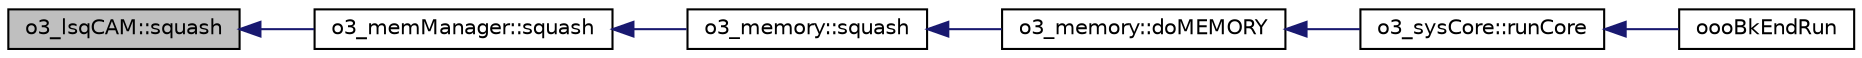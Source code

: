 digraph G
{
  edge [fontname="Helvetica",fontsize="10",labelfontname="Helvetica",labelfontsize="10"];
  node [fontname="Helvetica",fontsize="10",shape=record];
  rankdir=LR;
  Node1 [label="o3_lsqCAM::squash",height=0.2,width=0.4,color="black", fillcolor="grey75", style="filled" fontcolor="black"];
  Node1 -> Node2 [dir=back,color="midnightblue",fontsize="10",style="solid"];
  Node2 [label="o3_memManager::squash",height=0.2,width=0.4,color="black", fillcolor="white", style="filled",URL="$classo3__memManager.html#afdb4d5b4146efa960976f66c3ccd358e"];
  Node2 -> Node3 [dir=back,color="midnightblue",fontsize="10",style="solid"];
  Node3 [label="o3_memory::squash",height=0.2,width=0.4,color="black", fillcolor="white", style="filled",URL="$classo3__memory.html#ab2f9b9b56a73d1f14564f68680fc9fc4"];
  Node3 -> Node4 [dir=back,color="midnightblue",fontsize="10",style="solid"];
  Node4 [label="o3_memory::doMEMORY",height=0.2,width=0.4,color="black", fillcolor="white", style="filled",URL="$classo3__memory.html#a14fb30065edbb1758d0e4c9ac3f92433"];
  Node4 -> Node5 [dir=back,color="midnightblue",fontsize="10",style="solid"];
  Node5 [label="o3_sysCore::runCore",height=0.2,width=0.4,color="black", fillcolor="white", style="filled",URL="$classo3__sysCore.html#ab97edaa7f8ea74d7315b71d7d03a736c"];
  Node5 -> Node6 [dir=back,color="midnightblue",fontsize="10",style="solid"];
  Node6 [label="oooBkEndRun",height=0.2,width=0.4,color="black", fillcolor="white", style="filled",URL="$oooBkEnd_8h.html#aaa2cf7fe88073cf54894d48f17271d93"];
}
